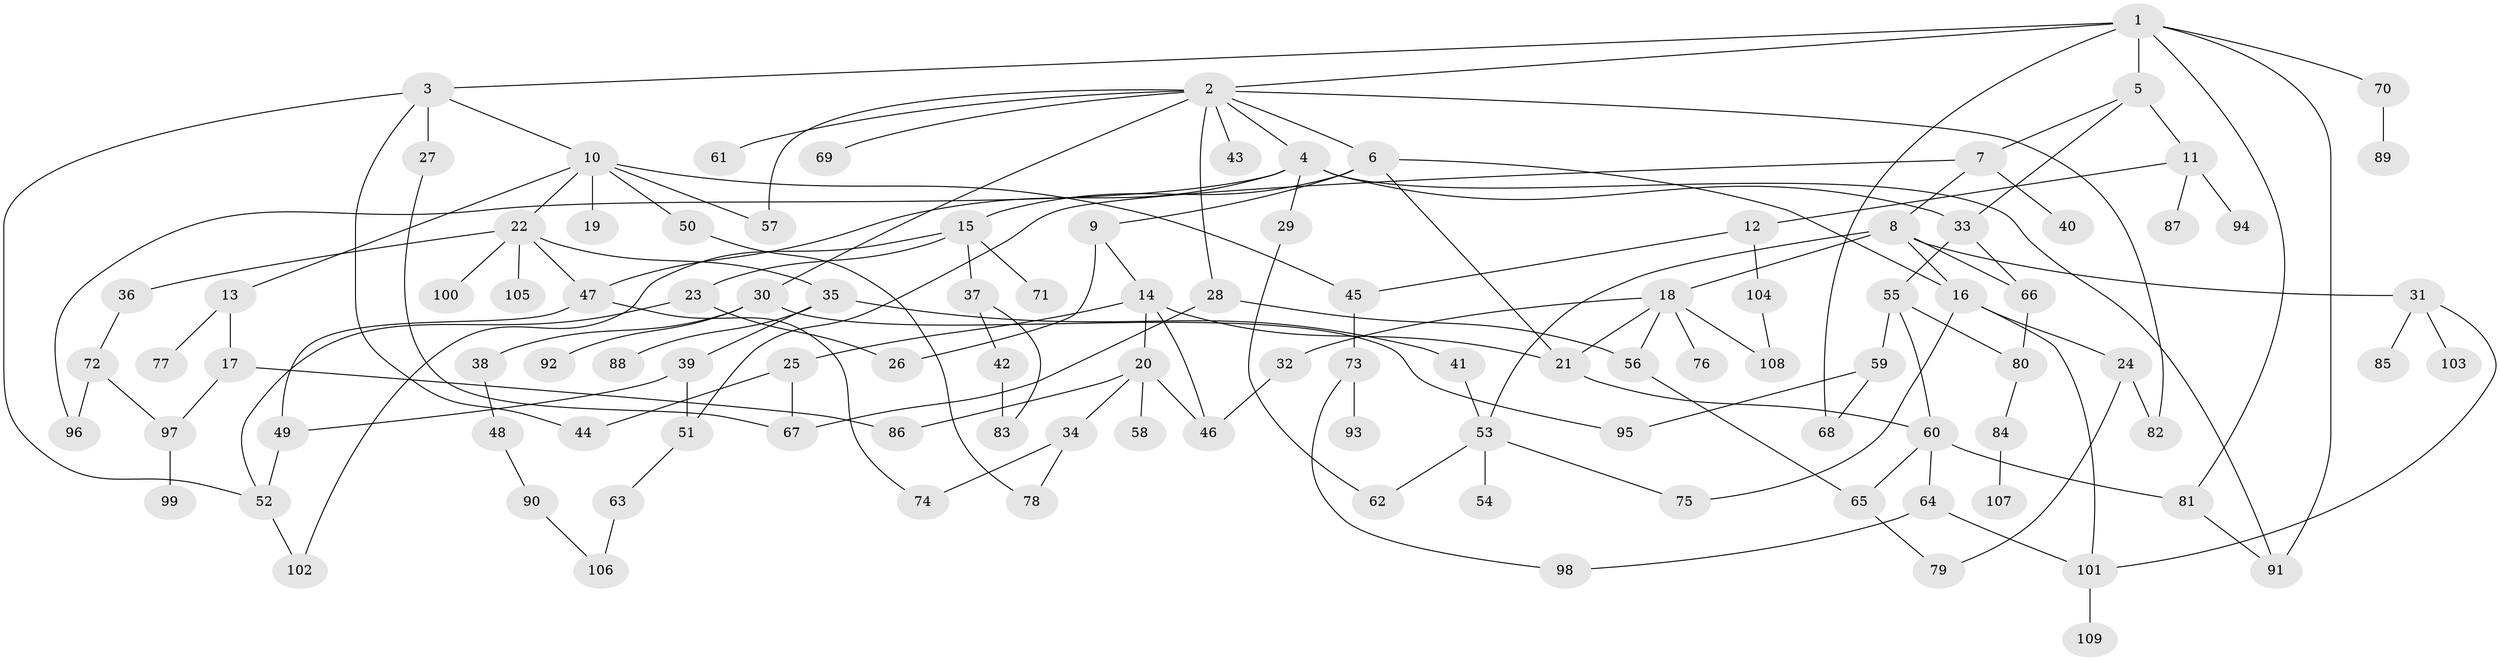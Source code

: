 // coarse degree distribution, {6: 0.06578947368421052, 14: 0.013157894736842105, 5: 0.05263157894736842, 8: 0.039473684210526314, 3: 0.14473684210526316, 7: 0.013157894736842105, 4: 0.15789473684210525, 1: 0.2894736842105263, 2: 0.2236842105263158}
// Generated by graph-tools (version 1.1) at 2025/41/03/06/25 10:41:31]
// undirected, 109 vertices, 152 edges
graph export_dot {
graph [start="1"]
  node [color=gray90,style=filled];
  1;
  2;
  3;
  4;
  5;
  6;
  7;
  8;
  9;
  10;
  11;
  12;
  13;
  14;
  15;
  16;
  17;
  18;
  19;
  20;
  21;
  22;
  23;
  24;
  25;
  26;
  27;
  28;
  29;
  30;
  31;
  32;
  33;
  34;
  35;
  36;
  37;
  38;
  39;
  40;
  41;
  42;
  43;
  44;
  45;
  46;
  47;
  48;
  49;
  50;
  51;
  52;
  53;
  54;
  55;
  56;
  57;
  58;
  59;
  60;
  61;
  62;
  63;
  64;
  65;
  66;
  67;
  68;
  69;
  70;
  71;
  72;
  73;
  74;
  75;
  76;
  77;
  78;
  79;
  80;
  81;
  82;
  83;
  84;
  85;
  86;
  87;
  88;
  89;
  90;
  91;
  92;
  93;
  94;
  95;
  96;
  97;
  98;
  99;
  100;
  101;
  102;
  103;
  104;
  105;
  106;
  107;
  108;
  109;
  1 -- 2;
  1 -- 3;
  1 -- 5;
  1 -- 70;
  1 -- 81;
  1 -- 91;
  1 -- 68;
  2 -- 4;
  2 -- 6;
  2 -- 28;
  2 -- 30;
  2 -- 43;
  2 -- 61;
  2 -- 69;
  2 -- 82;
  2 -- 57;
  3 -- 10;
  3 -- 27;
  3 -- 52;
  3 -- 44;
  4 -- 29;
  4 -- 47;
  4 -- 96;
  4 -- 91;
  4 -- 33;
  5 -- 7;
  5 -- 11;
  5 -- 33;
  6 -- 9;
  6 -- 15;
  6 -- 16;
  6 -- 21;
  7 -- 8;
  7 -- 40;
  7 -- 51;
  8 -- 16;
  8 -- 18;
  8 -- 31;
  8 -- 53;
  8 -- 66;
  9 -- 14;
  9 -- 26;
  10 -- 13;
  10 -- 19;
  10 -- 22;
  10 -- 45;
  10 -- 50;
  10 -- 57;
  11 -- 12;
  11 -- 87;
  11 -- 94;
  12 -- 104;
  12 -- 45;
  13 -- 17;
  13 -- 77;
  14 -- 20;
  14 -- 21;
  14 -- 25;
  14 -- 46;
  15 -- 23;
  15 -- 37;
  15 -- 71;
  15 -- 102;
  16 -- 24;
  16 -- 75;
  16 -- 101;
  17 -- 86;
  17 -- 97;
  18 -- 32;
  18 -- 56;
  18 -- 76;
  18 -- 108;
  18 -- 21;
  20 -- 34;
  20 -- 46;
  20 -- 58;
  20 -- 86;
  21 -- 60;
  22 -- 35;
  22 -- 36;
  22 -- 100;
  22 -- 105;
  22 -- 47;
  23 -- 26;
  23 -- 52;
  24 -- 79;
  24 -- 82;
  25 -- 44;
  25 -- 67;
  27 -- 67;
  28 -- 67;
  28 -- 56;
  29 -- 62;
  30 -- 38;
  30 -- 92;
  30 -- 95;
  31 -- 85;
  31 -- 101;
  31 -- 103;
  32 -- 46;
  33 -- 55;
  33 -- 66;
  34 -- 74;
  34 -- 78;
  35 -- 39;
  35 -- 41;
  35 -- 88;
  36 -- 72;
  37 -- 42;
  37 -- 83;
  38 -- 48;
  39 -- 49;
  39 -- 51;
  41 -- 53;
  42 -- 83;
  45 -- 73;
  47 -- 49;
  47 -- 74;
  48 -- 90;
  49 -- 52;
  50 -- 78;
  51 -- 63;
  52 -- 102;
  53 -- 54;
  53 -- 75;
  53 -- 62;
  55 -- 59;
  55 -- 60;
  55 -- 80;
  56 -- 65;
  59 -- 68;
  59 -- 95;
  60 -- 64;
  60 -- 65;
  60 -- 81;
  63 -- 106;
  64 -- 98;
  64 -- 101;
  65 -- 79;
  66 -- 80;
  70 -- 89;
  72 -- 97;
  72 -- 96;
  73 -- 93;
  73 -- 98;
  80 -- 84;
  81 -- 91;
  84 -- 107;
  90 -- 106;
  97 -- 99;
  101 -- 109;
  104 -- 108;
}
